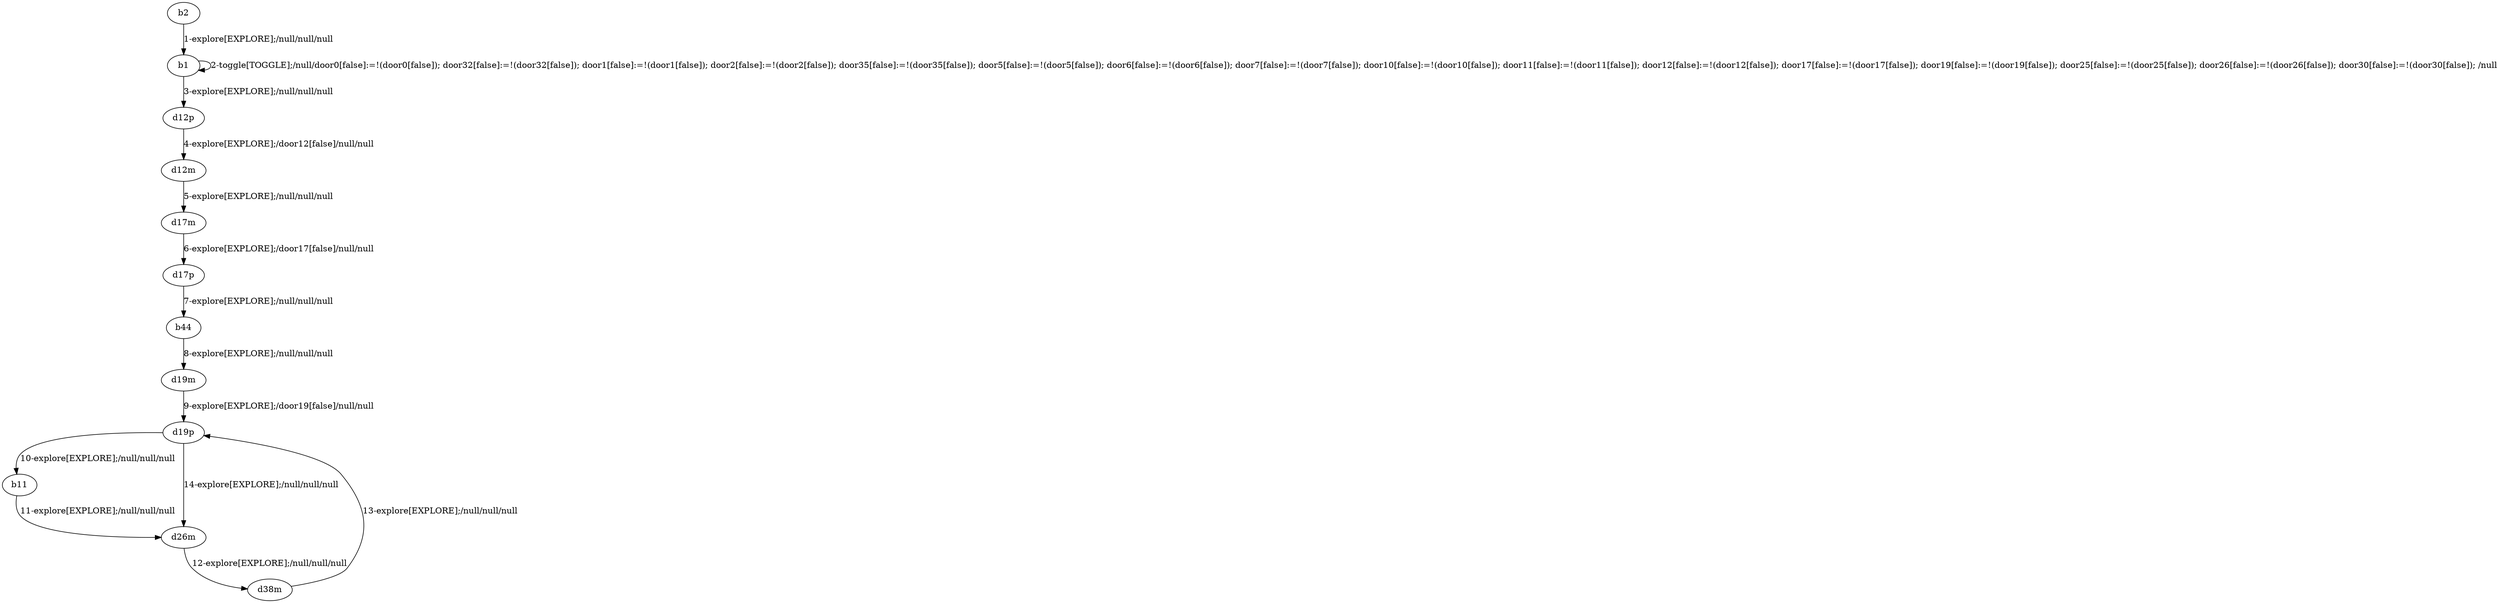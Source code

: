 # Total number of goals covered by this test: 1
# d19p --> d26m

digraph g {
"b2" -> "b1" [label = "1-explore[EXPLORE];/null/null/null"];
"b1" -> "b1" [label = "2-toggle[TOGGLE];/null/door0[false]:=!(door0[false]); door32[false]:=!(door32[false]); door1[false]:=!(door1[false]); door2[false]:=!(door2[false]); door35[false]:=!(door35[false]); door5[false]:=!(door5[false]); door6[false]:=!(door6[false]); door7[false]:=!(door7[false]); door10[false]:=!(door10[false]); door11[false]:=!(door11[false]); door12[false]:=!(door12[false]); door17[false]:=!(door17[false]); door19[false]:=!(door19[false]); door25[false]:=!(door25[false]); door26[false]:=!(door26[false]); door30[false]:=!(door30[false]); /null"];
"b1" -> "d12p" [label = "3-explore[EXPLORE];/null/null/null"];
"d12p" -> "d12m" [label = "4-explore[EXPLORE];/door12[false]/null/null"];
"d12m" -> "d17m" [label = "5-explore[EXPLORE];/null/null/null"];
"d17m" -> "d17p" [label = "6-explore[EXPLORE];/door17[false]/null/null"];
"d17p" -> "b44" [label = "7-explore[EXPLORE];/null/null/null"];
"b44" -> "d19m" [label = "8-explore[EXPLORE];/null/null/null"];
"d19m" -> "d19p" [label = "9-explore[EXPLORE];/door19[false]/null/null"];
"d19p" -> "b11" [label = "10-explore[EXPLORE];/null/null/null"];
"b11" -> "d26m" [label = "11-explore[EXPLORE];/null/null/null"];
"d26m" -> "d38m" [label = "12-explore[EXPLORE];/null/null/null"];
"d38m" -> "d19p" [label = "13-explore[EXPLORE];/null/null/null"];
"d19p" -> "d26m" [label = "14-explore[EXPLORE];/null/null/null"];
}
